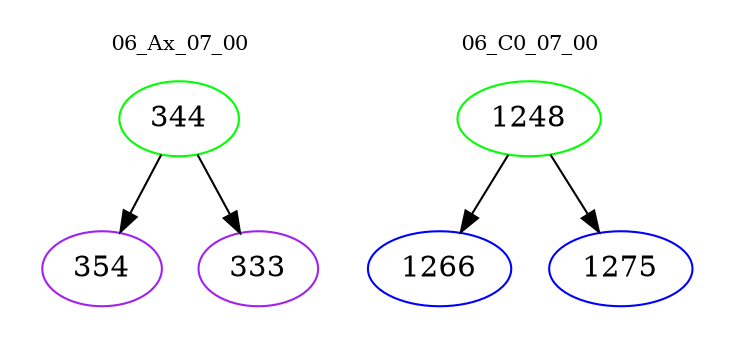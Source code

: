 digraph{
subgraph cluster_0 {
color = white
label = "06_Ax_07_00";
fontsize=10;
T0_344 [label="344", color="green"]
T0_344 -> T0_354 [color="black"]
T0_354 [label="354", color="purple"]
T0_344 -> T0_333 [color="black"]
T0_333 [label="333", color="purple"]
}
subgraph cluster_1 {
color = white
label = "06_C0_07_00";
fontsize=10;
T1_1248 [label="1248", color="green"]
T1_1248 -> T1_1266 [color="black"]
T1_1266 [label="1266", color="blue"]
T1_1248 -> T1_1275 [color="black"]
T1_1275 [label="1275", color="blue"]
}
}
